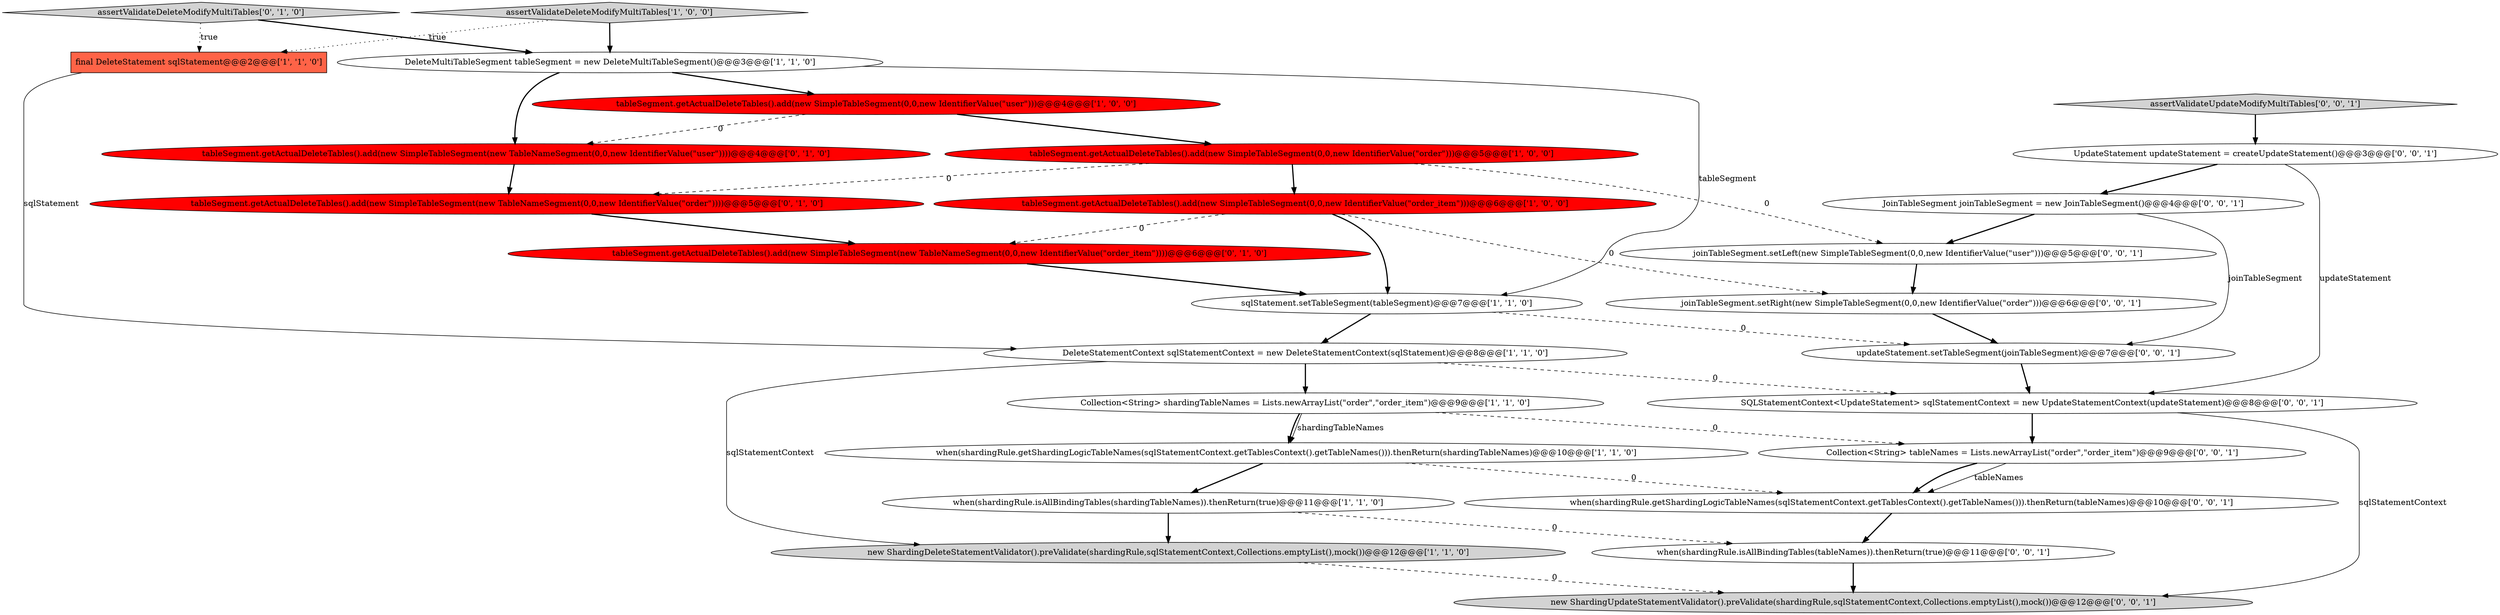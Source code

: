 digraph {
2 [style = filled, label = "new ShardingDeleteStatementValidator().preValidate(shardingRule,sqlStatementContext,Collections.emptyList(),mock())@@@12@@@['1', '1', '0']", fillcolor = lightgray, shape = ellipse image = "AAA0AAABBB1BBB"];
23 [style = filled, label = "JoinTableSegment joinTableSegment = new JoinTableSegment()@@@4@@@['0', '0', '1']", fillcolor = white, shape = ellipse image = "AAA0AAABBB3BBB"];
7 [style = filled, label = "final DeleteStatement sqlStatement@@@2@@@['1', '1', '0']", fillcolor = tomato, shape = box image = "AAA0AAABBB1BBB"];
11 [style = filled, label = "Collection<String> shardingTableNames = Lists.newArrayList(\"order\",\"order_item\")@@@9@@@['1', '1', '0']", fillcolor = white, shape = ellipse image = "AAA0AAABBB1BBB"];
16 [style = filled, label = "joinTableSegment.setRight(new SimpleTableSegment(0,0,new IdentifierValue(\"order\")))@@@6@@@['0', '0', '1']", fillcolor = white, shape = ellipse image = "AAA0AAABBB3BBB"];
21 [style = filled, label = "new ShardingUpdateStatementValidator().preValidate(shardingRule,sqlStatementContext,Collections.emptyList(),mock())@@@12@@@['0', '0', '1']", fillcolor = lightgray, shape = ellipse image = "AAA0AAABBB3BBB"];
1 [style = filled, label = "when(shardingRule.getShardingLogicTableNames(sqlStatementContext.getTablesContext().getTableNames())).thenReturn(shardingTableNames)@@@10@@@['1', '1', '0']", fillcolor = white, shape = ellipse image = "AAA0AAABBB1BBB"];
24 [style = filled, label = "SQLStatementContext<UpdateStatement> sqlStatementContext = new UpdateStatementContext(updateStatement)@@@8@@@['0', '0', '1']", fillcolor = white, shape = ellipse image = "AAA0AAABBB3BBB"];
4 [style = filled, label = "DeleteMultiTableSegment tableSegment = new DeleteMultiTableSegment()@@@3@@@['1', '1', '0']", fillcolor = white, shape = ellipse image = "AAA0AAABBB1BBB"];
22 [style = filled, label = "updateStatement.setTableSegment(joinTableSegment)@@@7@@@['0', '0', '1']", fillcolor = white, shape = ellipse image = "AAA0AAABBB3BBB"];
10 [style = filled, label = "sqlStatement.setTableSegment(tableSegment)@@@7@@@['1', '1', '0']", fillcolor = white, shape = ellipse image = "AAA0AAABBB1BBB"];
12 [style = filled, label = "assertValidateDeleteModifyMultiTables['0', '1', '0']", fillcolor = lightgray, shape = diamond image = "AAA0AAABBB2BBB"];
17 [style = filled, label = "when(shardingRule.getShardingLogicTableNames(sqlStatementContext.getTablesContext().getTableNames())).thenReturn(tableNames)@@@10@@@['0', '0', '1']", fillcolor = white, shape = ellipse image = "AAA0AAABBB3BBB"];
3 [style = filled, label = "tableSegment.getActualDeleteTables().add(new SimpleTableSegment(0,0,new IdentifierValue(\"order\")))@@@5@@@['1', '0', '0']", fillcolor = red, shape = ellipse image = "AAA1AAABBB1BBB"];
0 [style = filled, label = "tableSegment.getActualDeleteTables().add(new SimpleTableSegment(0,0,new IdentifierValue(\"user\")))@@@4@@@['1', '0', '0']", fillcolor = red, shape = ellipse image = "AAA1AAABBB1BBB"];
6 [style = filled, label = "when(shardingRule.isAllBindingTables(shardingTableNames)).thenReturn(true)@@@11@@@['1', '1', '0']", fillcolor = white, shape = ellipse image = "AAA0AAABBB1BBB"];
9 [style = filled, label = "assertValidateDeleteModifyMultiTables['1', '0', '0']", fillcolor = lightgray, shape = diamond image = "AAA0AAABBB1BBB"];
25 [style = filled, label = "when(shardingRule.isAllBindingTables(tableNames)).thenReturn(true)@@@11@@@['0', '0', '1']", fillcolor = white, shape = ellipse image = "AAA0AAABBB3BBB"];
20 [style = filled, label = "UpdateStatement updateStatement = createUpdateStatement()@@@3@@@['0', '0', '1']", fillcolor = white, shape = ellipse image = "AAA0AAABBB3BBB"];
14 [style = filled, label = "tableSegment.getActualDeleteTables().add(new SimpleTableSegment(new TableNameSegment(0,0,new IdentifierValue(\"user\"))))@@@4@@@['0', '1', '0']", fillcolor = red, shape = ellipse image = "AAA1AAABBB2BBB"];
15 [style = filled, label = "tableSegment.getActualDeleteTables().add(new SimpleTableSegment(new TableNameSegment(0,0,new IdentifierValue(\"order_item\"))))@@@6@@@['0', '1', '0']", fillcolor = red, shape = ellipse image = "AAA1AAABBB2BBB"];
18 [style = filled, label = "joinTableSegment.setLeft(new SimpleTableSegment(0,0,new IdentifierValue(\"user\")))@@@5@@@['0', '0', '1']", fillcolor = white, shape = ellipse image = "AAA0AAABBB3BBB"];
5 [style = filled, label = "DeleteStatementContext sqlStatementContext = new DeleteStatementContext(sqlStatement)@@@8@@@['1', '1', '0']", fillcolor = white, shape = ellipse image = "AAA0AAABBB1BBB"];
13 [style = filled, label = "tableSegment.getActualDeleteTables().add(new SimpleTableSegment(new TableNameSegment(0,0,new IdentifierValue(\"order\"))))@@@5@@@['0', '1', '0']", fillcolor = red, shape = ellipse image = "AAA1AAABBB2BBB"];
26 [style = filled, label = "Collection<String> tableNames = Lists.newArrayList(\"order\",\"order_item\")@@@9@@@['0', '0', '1']", fillcolor = white, shape = ellipse image = "AAA0AAABBB3BBB"];
19 [style = filled, label = "assertValidateUpdateModifyMultiTables['0', '0', '1']", fillcolor = lightgray, shape = diamond image = "AAA0AAABBB3BBB"];
8 [style = filled, label = "tableSegment.getActualDeleteTables().add(new SimpleTableSegment(0,0,new IdentifierValue(\"order_item\")))@@@6@@@['1', '0', '0']", fillcolor = red, shape = ellipse image = "AAA1AAABBB1BBB"];
0->3 [style = bold, label=""];
17->25 [style = bold, label=""];
8->10 [style = bold, label=""];
4->14 [style = bold, label=""];
15->10 [style = bold, label=""];
8->16 [style = dashed, label="0"];
23->22 [style = solid, label="joinTableSegment"];
26->17 [style = bold, label=""];
11->1 [style = bold, label=""];
19->20 [style = bold, label=""];
9->4 [style = bold, label=""];
8->15 [style = dashed, label="0"];
3->18 [style = dashed, label="0"];
11->26 [style = dashed, label="0"];
4->10 [style = solid, label="tableSegment"];
5->24 [style = dashed, label="0"];
20->24 [style = solid, label="updateStatement"];
10->22 [style = dashed, label="0"];
16->22 [style = bold, label=""];
7->5 [style = solid, label="sqlStatement"];
3->13 [style = dashed, label="0"];
4->0 [style = bold, label=""];
6->2 [style = bold, label=""];
0->14 [style = dashed, label="0"];
24->21 [style = solid, label="sqlStatementContext"];
24->26 [style = bold, label=""];
1->17 [style = dashed, label="0"];
1->6 [style = bold, label=""];
10->5 [style = bold, label=""];
20->23 [style = bold, label=""];
6->25 [style = dashed, label="0"];
12->4 [style = bold, label=""];
2->21 [style = dashed, label="0"];
3->8 [style = bold, label=""];
11->1 [style = solid, label="shardingTableNames"];
5->11 [style = bold, label=""];
13->15 [style = bold, label=""];
14->13 [style = bold, label=""];
22->24 [style = bold, label=""];
9->7 [style = dotted, label="true"];
12->7 [style = dotted, label="true"];
23->18 [style = bold, label=""];
26->17 [style = solid, label="tableNames"];
5->2 [style = solid, label="sqlStatementContext"];
25->21 [style = bold, label=""];
18->16 [style = bold, label=""];
}
